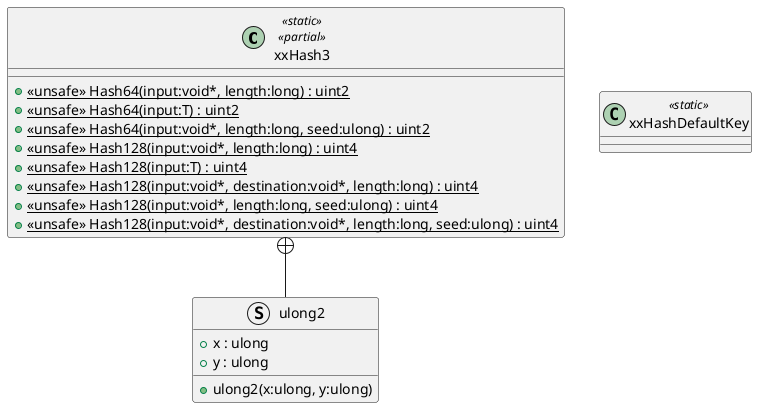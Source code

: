@startuml
class xxHash3 <<static>> <<partial>> {
    + {static} <<unsafe>> Hash64(input:void*, length:long) : uint2
    + {static} <<unsafe>> Hash64(input:T) : uint2
    + {static} <<unsafe>> Hash64(input:void*, length:long, seed:ulong) : uint2
    + {static} <<unsafe>> Hash128(input:void*, length:long) : uint4
    + {static} <<unsafe>> Hash128(input:T) : uint4
    + {static} <<unsafe>> Hash128(input:void*, destination:void*, length:long) : uint4
    + {static} <<unsafe>> Hash128(input:void*, length:long, seed:ulong) : uint4
    + {static} <<unsafe>> Hash128(input:void*, destination:void*, length:long, seed:ulong) : uint4
}
class xxHashDefaultKey <<static>> {
}
struct ulong2 {
    + x : ulong
    + y : ulong
    + ulong2(x:ulong, y:ulong)
}
xxHash3 +-- ulong2
@enduml
